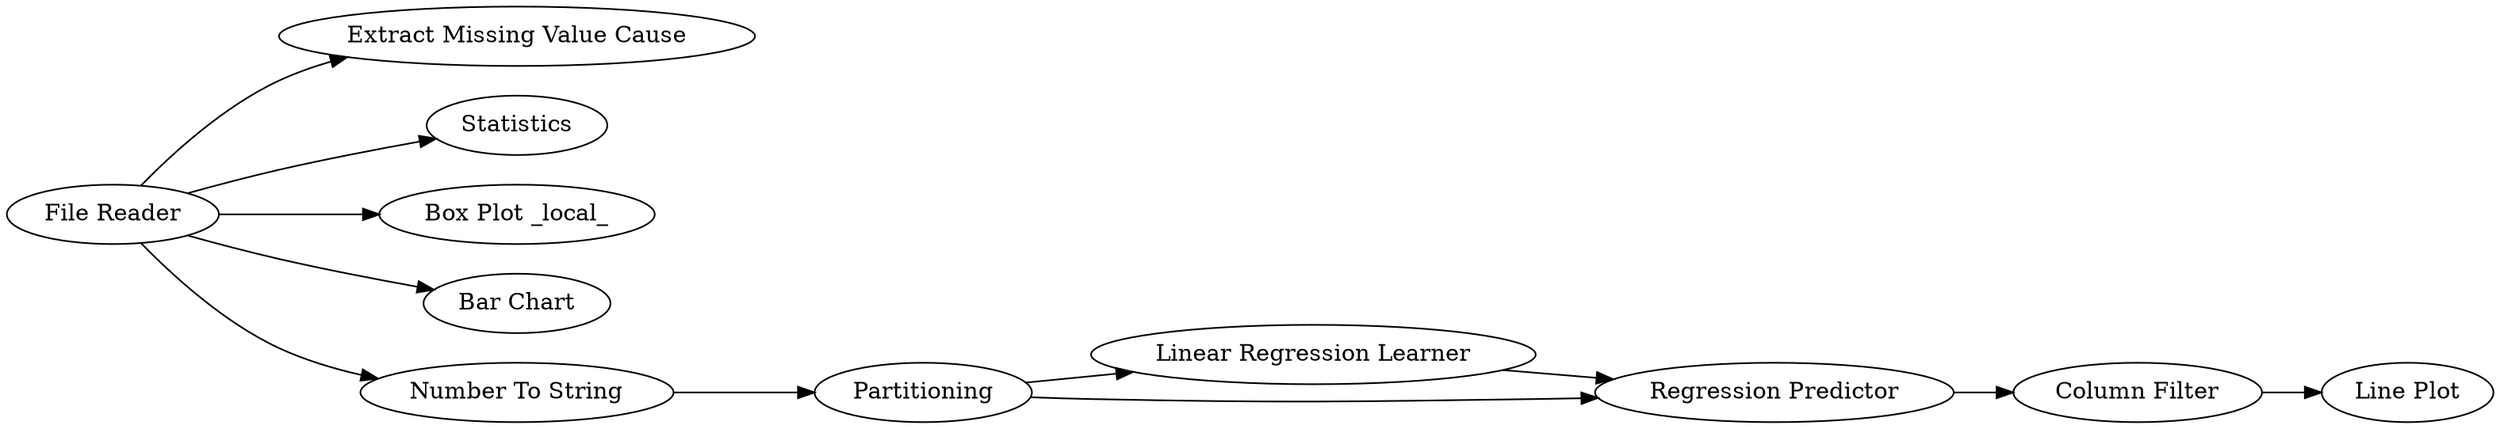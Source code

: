 digraph {
	1 [label="File Reader"]
	2 [label="Extract Missing Value Cause"]
	3 [label=Statistics]
	4 [label="Box Plot _local_"]
	5 [label="Bar Chart"]
	6 [label="Linear Regression Learner"]
	7 [label=Partitioning]
	8 [label="Number To String"]
	9 [label="Regression Predictor"]
	10 [label="Line Plot"]
	11 [label="Column Filter"]
	1 -> 2
	1 -> 3
	1 -> 4
	1 -> 5
	1 -> 8
	6 -> 9
	7 -> 6
	7 -> 9
	8 -> 7
	9 -> 11
	11 -> 10
	rankdir=LR
}
